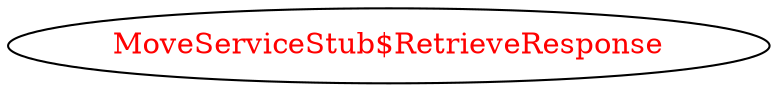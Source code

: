 digraph dependencyGraph {
 concentrate=true;
 ranksep="2.0";
 rankdir="LR"; 
 splines="ortho";
"MoveServiceStub$RetrieveResponse" [fontcolor="red"];
}